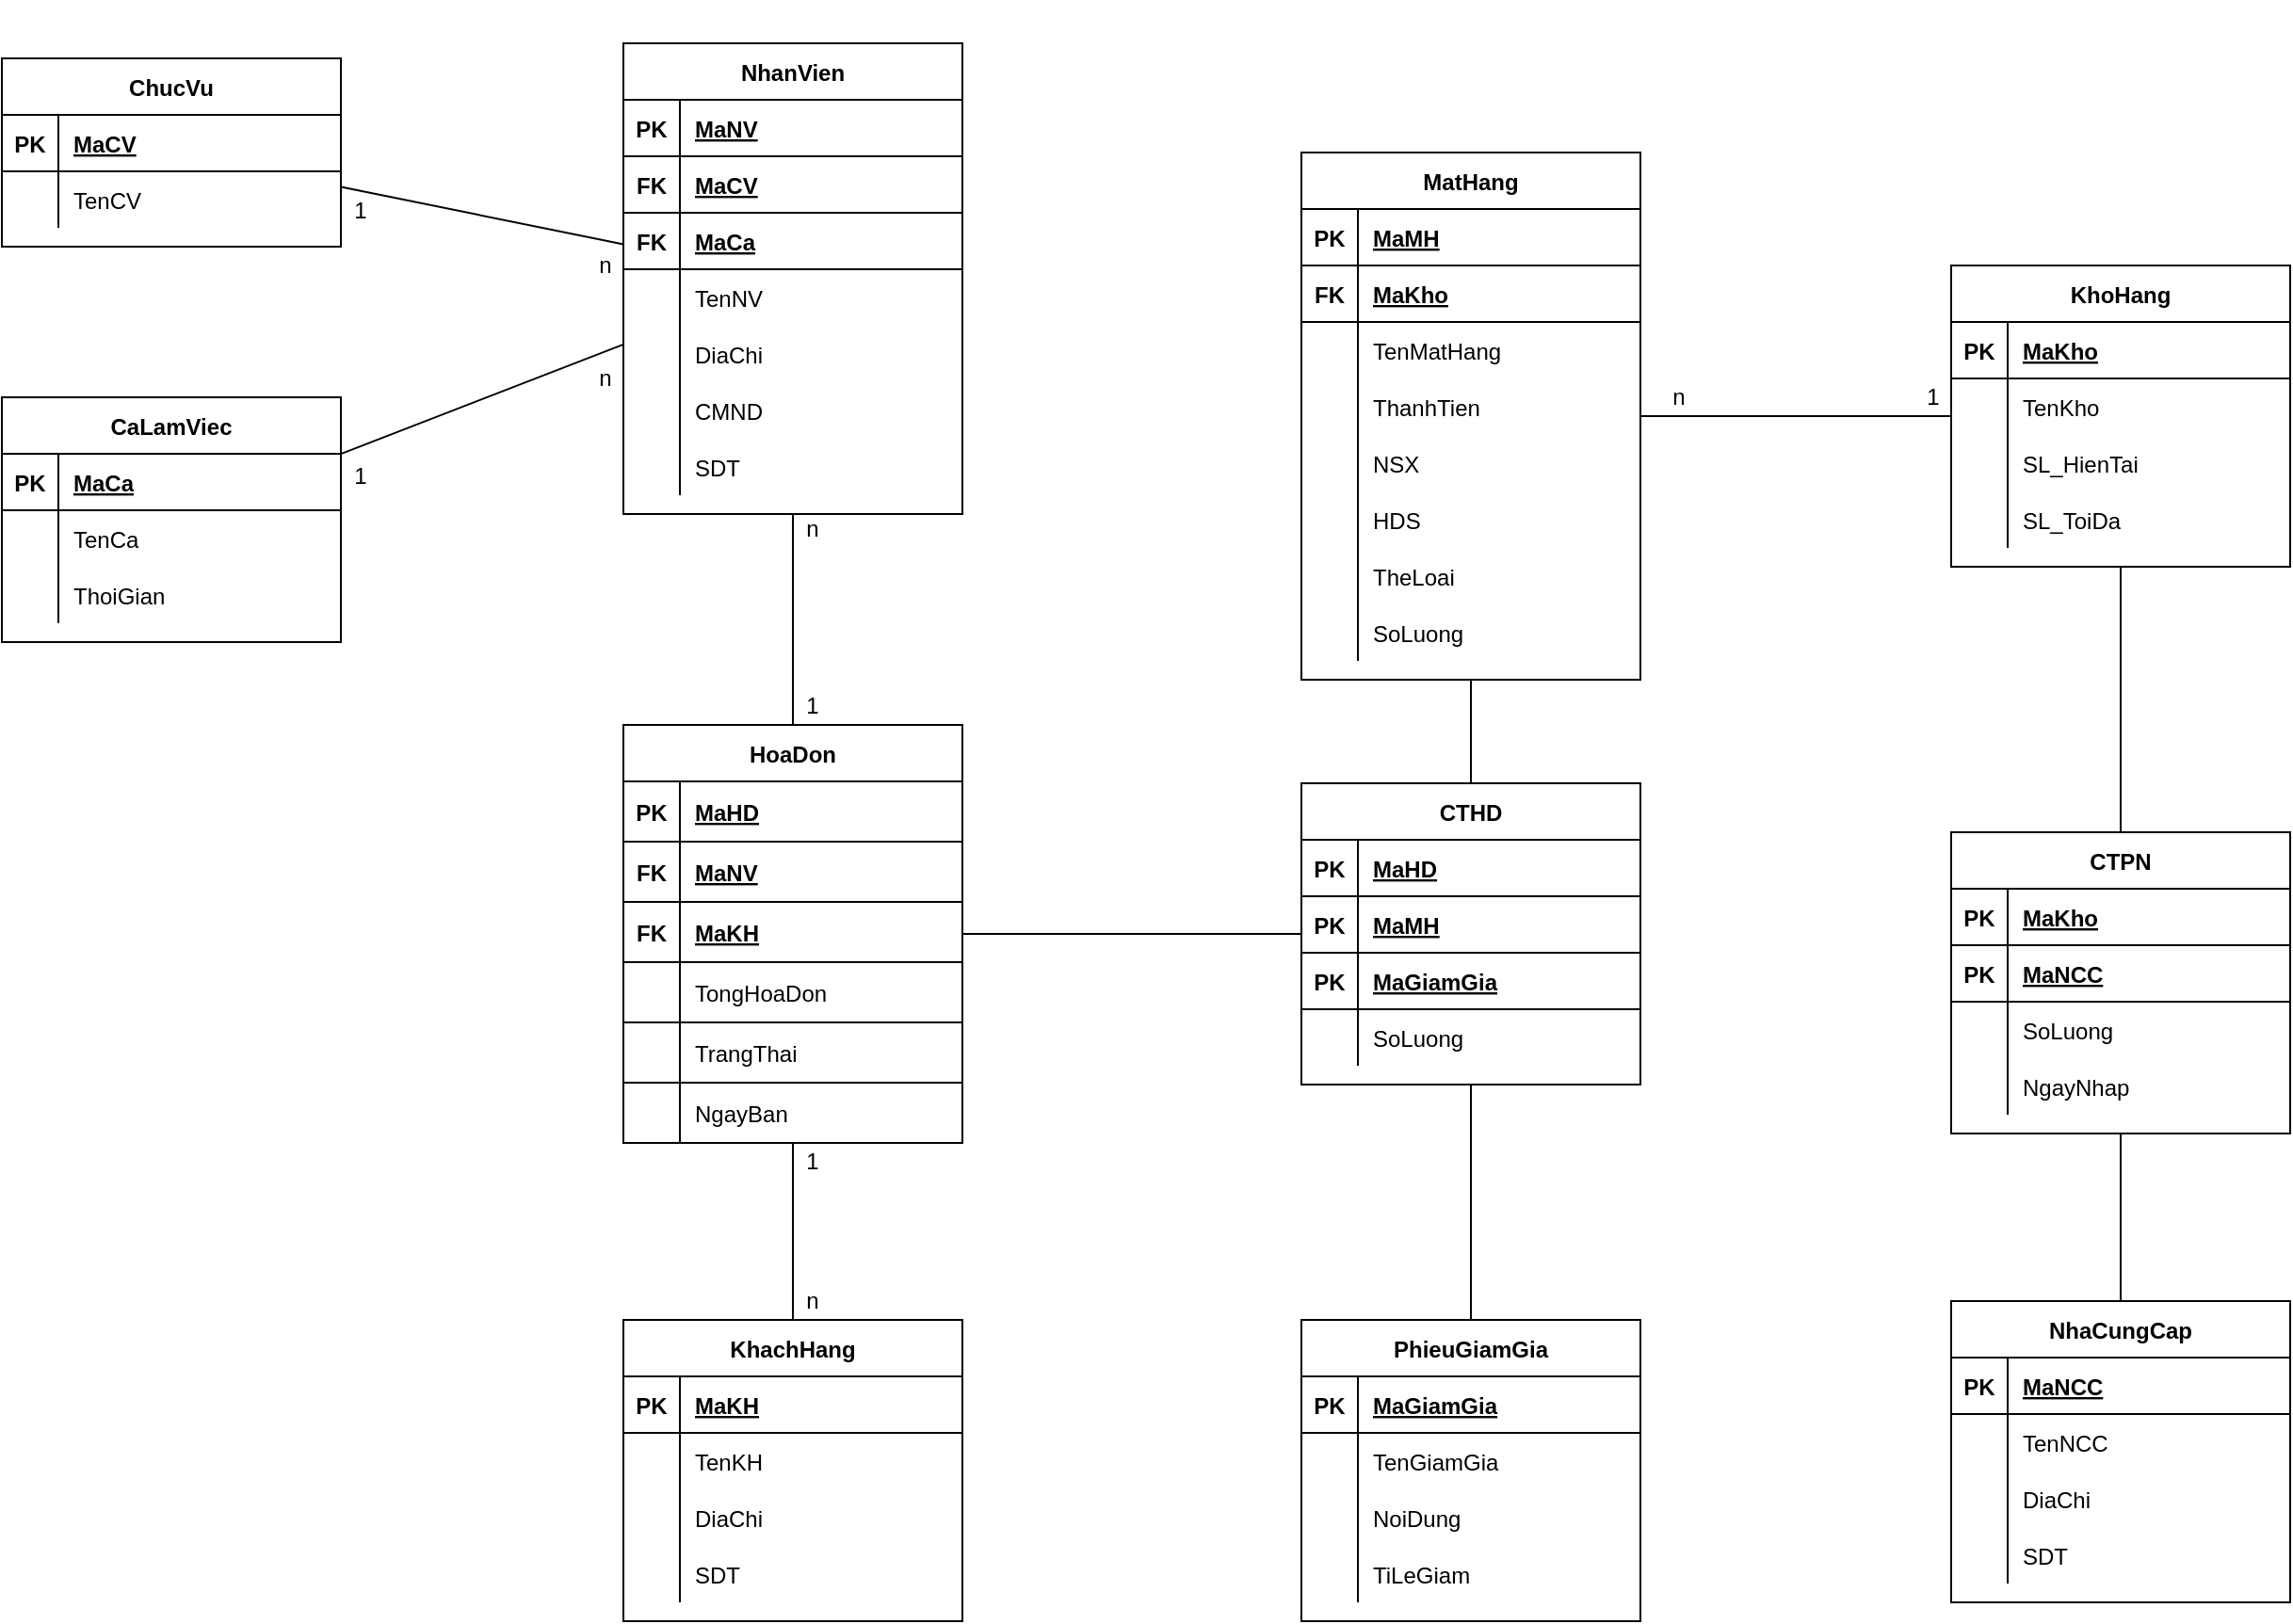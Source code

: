 <mxfile version="16.5.1" type="device"><diagram id="FFig9bmro0p9TQwwsZxG" name="Page-1"><mxGraphModel dx="2580" dy="2248" grid="1" gridSize="10" guides="1" tooltips="1" connect="1" arrows="1" fold="1" page="1" pageScale="1" pageWidth="850" pageHeight="1100" math="0" shadow="0"><root><mxCell id="0"/><mxCell id="1" parent="0"/><mxCell id="2gMV54Jhwt9Od7N17RHv-97" style="edgeStyle=none;rounded=0;orthogonalLoop=1;jettySize=auto;html=1;endArrow=none;endFill=0;" parent="1" source="Jwx48hCjrQHL-6ofKgnK-101" target="Jwx48hCjrQHL-6ofKgnK-130" edge="1"><mxGeometry relative="1" as="geometry"><mxPoint x="-180.567" y="-754" as="sourcePoint"/><mxPoint x="-227.531" y="-628" as="targetPoint"/></mxGeometry></mxCell><mxCell id="2gMV54Jhwt9Od7N17RHv-98" style="edgeStyle=none;rounded=0;orthogonalLoop=1;jettySize=auto;html=1;endArrow=none;endFill=0;" parent="1" source="Jwx48hCjrQHL-6ofKgnK-152" target="Jwx48hCjrQHL-6ofKgnK-130" edge="1"><mxGeometry relative="1" as="geometry"><mxPoint x="-325.83" y="-379" as="sourcePoint"/><mxPoint x="-320" y="-493" as="targetPoint"/></mxGeometry></mxCell><mxCell id="2gMV54Jhwt9Od7N17RHv-36" style="edgeStyle=none;rounded=0;orthogonalLoop=1;jettySize=auto;html=1;endArrow=none;endFill=0;" parent="1" source="Jwx48hCjrQHL-6ofKgnK-58" target="Jwx48hCjrQHL-6ofKgnK-101" edge="1"><mxGeometry relative="1" as="geometry"><mxPoint x="-610" y="-880.25" as="sourcePoint"/><mxPoint x="-470" y="-814" as="targetPoint"/></mxGeometry></mxCell><mxCell id="2gMV54Jhwt9Od7N17RHv-37" style="edgeStyle=none;rounded=0;orthogonalLoop=1;jettySize=auto;html=1;endArrow=none;endFill=0;" parent="1" source="Jwx48hCjrQHL-6ofKgnK-87" target="Jwx48hCjrQHL-6ofKgnK-101" edge="1"><mxGeometry relative="1" as="geometry"><mxPoint x="-610" y="-728" as="sourcePoint"/><mxPoint x="-470" y="-768.633" as="targetPoint"/></mxGeometry></mxCell><mxCell id="2gMV54Jhwt9Od7N17RHv-39" value="n" style="text;html=1;align=center;verticalAlign=middle;resizable=0;points=[];autosize=1;strokeColor=none;fillColor=none;" parent="1" vertex="1"><mxGeometry x="-480" y="-850" width="20" height="20" as="geometry"/></mxCell><mxCell id="2gMV54Jhwt9Od7N17RHv-40" value="1" style="text;html=1;align=center;verticalAlign=middle;resizable=0;points=[];autosize=1;strokeColor=none;fillColor=none;" parent="1" vertex="1"><mxGeometry x="-610" y="-738" width="20" height="20" as="geometry"/></mxCell><mxCell id="2gMV54Jhwt9Od7N17RHv-41" value="n" style="text;html=1;align=center;verticalAlign=middle;resizable=0;points=[];autosize=1;strokeColor=none;fillColor=none;" parent="1" vertex="1"><mxGeometry x="-480" y="-790" width="20" height="20" as="geometry"/></mxCell><mxCell id="2gMV54Jhwt9Od7N17RHv-45" value="1" style="text;html=1;align=center;verticalAlign=middle;resizable=0;points=[];autosize=1;strokeColor=none;fillColor=none;" parent="1" vertex="1"><mxGeometry x="-610" y="-879" width="20" height="20" as="geometry"/></mxCell><mxCell id="2gMV54Jhwt9Od7N17RHv-79" style="edgeStyle=none;rounded=0;orthogonalLoop=1;jettySize=auto;html=1;endArrow=none;endFill=0;" parent="1" source="Jwx48hCjrQHL-6ofKgnK-225" target="Jwx48hCjrQHL-6ofKgnK-251" edge="1"><mxGeometry relative="1" as="geometry"><mxPoint x="580" y="-850.037" as="sourcePoint"/><mxPoint x="716.77" y="-758.0" as="targetPoint"/></mxGeometry></mxCell><mxCell id="2gMV54Jhwt9Od7N17RHv-80" style="edgeStyle=none;rounded=0;orthogonalLoop=1;jettySize=auto;html=1;endArrow=none;endFill=0;" parent="1" source="Jwx48hCjrQHL-6ofKgnK-238" target="Jwx48hCjrQHL-6ofKgnK-251" edge="1"><mxGeometry relative="1" as="geometry"><mxPoint x="580" y="-546.333" as="sourcePoint"/><mxPoint x="710.453" y="-628.0" as="targetPoint"/></mxGeometry></mxCell><mxCell id="2gMV54Jhwt9Od7N17RHv-77" style="edgeStyle=none;rounded=0;orthogonalLoop=1;jettySize=auto;html=1;endArrow=none;endFill=0;" parent="1" source="Jwx48hCjrQHL-6ofKgnK-201" target="Jwx48hCjrQHL-6ofKgnK-225" edge="1"><mxGeometry relative="1" as="geometry"><mxPoint x="310" y="-750.185" as="sourcePoint"/><mxPoint x="440" y="-852.75" as="targetPoint"/></mxGeometry></mxCell><mxCell id="VatTat8X_S2B1xnhTQCp-2" style="edgeStyle=none;rounded=0;orthogonalLoop=1;jettySize=auto;html=1;endArrow=none;endFill=0;" parent="1" source="Jwx48hCjrQHL-6ofKgnK-201" target="Jwx48hCjrQHL-6ofKgnK-166" edge="1"><mxGeometry relative="1" as="geometry"><mxPoint x="170" y="-662.167" as="sourcePoint"/></mxGeometry></mxCell><mxCell id="2gMV54Jhwt9Od7N17RHv-88" style="edgeStyle=none;rounded=0;orthogonalLoop=1;jettySize=auto;html=1;exitX=0.75;exitY=0;exitDx=0;exitDy=0;endArrow=none;endFill=0;" parent="1" edge="1"><mxGeometry relative="1" as="geometry"><mxPoint x="350" y="-761" as="sourcePoint"/><mxPoint x="350" y="-761" as="targetPoint"/></mxGeometry></mxCell><mxCell id="2gMV54Jhwt9Od7N17RHv-92" style="edgeStyle=none;rounded=0;orthogonalLoop=1;jettySize=auto;html=1;exitX=0.75;exitY=0;exitDx=0;exitDy=0;endArrow=none;endFill=0;" parent="1" edge="1"><mxGeometry relative="1" as="geometry"><mxPoint x="340" y="-970" as="sourcePoint"/><mxPoint x="340" y="-970" as="targetPoint"/></mxGeometry></mxCell><mxCell id="VatTat8X_S2B1xnhTQCp-1" style="rounded=0;orthogonalLoop=1;jettySize=auto;html=1;endArrow=none;endFill=0;" parent="1" source="Jwx48hCjrQHL-6ofKgnK-130" target="Jwx48hCjrQHL-6ofKgnK-166" edge="1"><mxGeometry relative="1" as="geometry"><mxPoint x="-180" y="-583" as="sourcePoint"/></mxGeometry></mxCell><mxCell id="2gMV54Jhwt9Od7N17RHv-117" value="1" style="text;html=1;align=center;verticalAlign=middle;resizable=0;points=[];autosize=1;strokeColor=none;fillColor=none;" parent="1" vertex="1"><mxGeometry x="-330" y="-600" width="20" height="20" as="geometry"/></mxCell><mxCell id="2gMV54Jhwt9Od7N17RHv-119" value="n" style="text;html=1;align=center;verticalAlign=middle;resizable=0;points=[];autosize=1;strokeColor=none;fillColor=none;" parent="1" vertex="1"><mxGeometry x="-370" y="-710" width="20" height="20" as="geometry"/></mxCell><mxCell id="2gMV54Jhwt9Od7N17RHv-120" value="n" style="text;html=1;align=center;verticalAlign=middle;resizable=0;points=[];autosize=1;strokeColor=none;fillColor=none;" parent="1" vertex="1"><mxGeometry x="-370" y="-300" width="20" height="20" as="geometry"/></mxCell><mxCell id="2gMV54Jhwt9Od7N17RHv-121" value="1" style="text;html=1;align=center;verticalAlign=middle;resizable=0;points=[];autosize=1;strokeColor=none;fillColor=none;" parent="1" vertex="1"><mxGeometry x="-370" y="-374" width="20" height="20" as="geometry"/></mxCell><mxCell id="Jwx48hCjrQHL-6ofKgnK-41" value="" style="shape=tableRow;horizontal=0;startSize=0;swimlaneHead=0;swimlaneBody=0;fillColor=none;collapsible=0;dropTarget=0;points=[[0,0.5],[1,0.5]];portConstraint=eastwest;top=0;left=0;right=0;bottom=0;" parent="1" vertex="1"><mxGeometry x="-420" y="-980" width="180" height="30" as="geometry"/></mxCell><mxCell id="Jwx48hCjrQHL-6ofKgnK-42" value="" style="shape=partialRectangle;connectable=0;fillColor=none;top=0;left=0;bottom=0;right=0;editable=1;overflow=hidden;" parent="Jwx48hCjrQHL-6ofKgnK-41" vertex="1"><mxGeometry width="30" height="30" as="geometry"><mxRectangle width="30" height="30" as="alternateBounds"/></mxGeometry></mxCell><mxCell id="Jwx48hCjrQHL-6ofKgnK-58" value="ChucVu" style="shape=table;startSize=30;container=1;collapsible=1;childLayout=tableLayout;fixedRows=1;rowLines=0;fontStyle=1;align=center;resizeLast=1;" parent="1" vertex="1"><mxGeometry x="-790" y="-950" width="180" height="100" as="geometry"><mxRectangle x="220" y="-350" width="60" height="30" as="alternateBounds"/></mxGeometry></mxCell><mxCell id="Jwx48hCjrQHL-6ofKgnK-59" value="" style="shape=tableRow;horizontal=0;startSize=0;swimlaneHead=0;swimlaneBody=0;fillColor=none;collapsible=0;dropTarget=0;points=[[0,0.5],[1,0.5]];portConstraint=eastwest;top=0;left=0;right=0;bottom=1;" parent="Jwx48hCjrQHL-6ofKgnK-58" vertex="1"><mxGeometry y="30" width="180" height="30" as="geometry"/></mxCell><mxCell id="Jwx48hCjrQHL-6ofKgnK-60" value="PK" style="shape=partialRectangle;connectable=0;fillColor=none;top=0;left=0;bottom=0;right=0;fontStyle=1;overflow=hidden;" parent="Jwx48hCjrQHL-6ofKgnK-59" vertex="1"><mxGeometry width="30" height="30" as="geometry"><mxRectangle width="30" height="30" as="alternateBounds"/></mxGeometry></mxCell><mxCell id="Jwx48hCjrQHL-6ofKgnK-61" value="MaCV" style="shape=partialRectangle;connectable=0;fillColor=none;top=0;left=0;bottom=0;right=0;align=left;spacingLeft=6;fontStyle=5;overflow=hidden;" parent="Jwx48hCjrQHL-6ofKgnK-59" vertex="1"><mxGeometry x="30" width="150" height="30" as="geometry"><mxRectangle width="150" height="30" as="alternateBounds"/></mxGeometry></mxCell><mxCell id="Jwx48hCjrQHL-6ofKgnK-62" value="" style="shape=tableRow;horizontal=0;startSize=0;swimlaneHead=0;swimlaneBody=0;fillColor=none;collapsible=0;dropTarget=0;points=[[0,0.5],[1,0.5]];portConstraint=eastwest;top=0;left=0;right=0;bottom=0;" parent="Jwx48hCjrQHL-6ofKgnK-58" vertex="1"><mxGeometry y="60" width="180" height="30" as="geometry"/></mxCell><mxCell id="Jwx48hCjrQHL-6ofKgnK-63" value="" style="shape=partialRectangle;connectable=0;fillColor=none;top=0;left=0;bottom=0;right=0;editable=1;overflow=hidden;" parent="Jwx48hCjrQHL-6ofKgnK-62" vertex="1"><mxGeometry width="30" height="30" as="geometry"><mxRectangle width="30" height="30" as="alternateBounds"/></mxGeometry></mxCell><mxCell id="Jwx48hCjrQHL-6ofKgnK-64" value="TenCV" style="shape=partialRectangle;connectable=0;fillColor=none;top=0;left=0;bottom=0;right=0;align=left;spacingLeft=6;overflow=hidden;strokeColor=default;" parent="Jwx48hCjrQHL-6ofKgnK-62" vertex="1"><mxGeometry x="30" width="150" height="30" as="geometry"><mxRectangle width="150" height="30" as="alternateBounds"/></mxGeometry></mxCell><mxCell id="Jwx48hCjrQHL-6ofKgnK-87" value="CaLamViec" style="shape=table;startSize=30;container=1;collapsible=1;childLayout=tableLayout;fixedRows=1;rowLines=0;fontStyle=1;align=center;resizeLast=1;strokeColor=default;" parent="1" vertex="1"><mxGeometry x="-790" y="-770" width="180" height="130" as="geometry"/></mxCell><mxCell id="Jwx48hCjrQHL-6ofKgnK-88" value="" style="shape=tableRow;horizontal=0;startSize=0;swimlaneHead=0;swimlaneBody=0;fillColor=none;collapsible=0;dropTarget=0;points=[[0,0.5],[1,0.5]];portConstraint=eastwest;top=0;left=0;right=0;bottom=1;strokeColor=default;" parent="Jwx48hCjrQHL-6ofKgnK-87" vertex="1"><mxGeometry y="30" width="180" height="30" as="geometry"/></mxCell><mxCell id="Jwx48hCjrQHL-6ofKgnK-89" value="PK" style="shape=partialRectangle;connectable=0;fillColor=none;top=0;left=0;bottom=0;right=0;fontStyle=1;overflow=hidden;strokeColor=default;" parent="Jwx48hCjrQHL-6ofKgnK-88" vertex="1"><mxGeometry width="30" height="30" as="geometry"><mxRectangle width="30" height="30" as="alternateBounds"/></mxGeometry></mxCell><mxCell id="Jwx48hCjrQHL-6ofKgnK-90" value="MaCa" style="shape=partialRectangle;connectable=0;fillColor=none;top=0;left=0;bottom=0;right=0;align=left;spacingLeft=6;fontStyle=5;overflow=hidden;strokeColor=default;" parent="Jwx48hCjrQHL-6ofKgnK-88" vertex="1"><mxGeometry x="30" width="150" height="30" as="geometry"><mxRectangle width="150" height="30" as="alternateBounds"/></mxGeometry></mxCell><mxCell id="Jwx48hCjrQHL-6ofKgnK-91" value="" style="shape=tableRow;horizontal=0;startSize=0;swimlaneHead=0;swimlaneBody=0;fillColor=none;collapsible=0;dropTarget=0;points=[[0,0.5],[1,0.5]];portConstraint=eastwest;top=0;left=0;right=0;bottom=0;strokeColor=default;" parent="Jwx48hCjrQHL-6ofKgnK-87" vertex="1"><mxGeometry y="60" width="180" height="30" as="geometry"/></mxCell><mxCell id="Jwx48hCjrQHL-6ofKgnK-92" value="" style="shape=partialRectangle;connectable=0;fillColor=none;top=0;left=0;bottom=0;right=0;editable=1;overflow=hidden;strokeColor=default;" parent="Jwx48hCjrQHL-6ofKgnK-91" vertex="1"><mxGeometry width="30" height="30" as="geometry"><mxRectangle width="30" height="30" as="alternateBounds"/></mxGeometry></mxCell><mxCell id="Jwx48hCjrQHL-6ofKgnK-93" value="TenCa" style="shape=partialRectangle;connectable=0;fillColor=none;top=0;left=0;bottom=0;right=0;align=left;spacingLeft=6;overflow=hidden;strokeColor=default;" parent="Jwx48hCjrQHL-6ofKgnK-91" vertex="1"><mxGeometry x="30" width="150" height="30" as="geometry"><mxRectangle width="150" height="30" as="alternateBounds"/></mxGeometry></mxCell><mxCell id="Jwx48hCjrQHL-6ofKgnK-94" value="" style="shape=tableRow;horizontal=0;startSize=0;swimlaneHead=0;swimlaneBody=0;fillColor=none;collapsible=0;dropTarget=0;points=[[0,0.5],[1,0.5]];portConstraint=eastwest;top=0;left=0;right=0;bottom=0;strokeColor=default;" parent="Jwx48hCjrQHL-6ofKgnK-87" vertex="1"><mxGeometry y="90" width="180" height="30" as="geometry"/></mxCell><mxCell id="Jwx48hCjrQHL-6ofKgnK-95" value="" style="shape=partialRectangle;connectable=0;fillColor=none;top=0;left=0;bottom=0;right=0;editable=1;overflow=hidden;strokeColor=default;" parent="Jwx48hCjrQHL-6ofKgnK-94" vertex="1"><mxGeometry width="30" height="30" as="geometry"><mxRectangle width="30" height="30" as="alternateBounds"/></mxGeometry></mxCell><mxCell id="Jwx48hCjrQHL-6ofKgnK-96" value="ThoiGian" style="shape=partialRectangle;connectable=0;fillColor=none;top=0;left=0;bottom=0;right=0;align=left;spacingLeft=6;overflow=hidden;strokeColor=default;" parent="Jwx48hCjrQHL-6ofKgnK-94" vertex="1"><mxGeometry x="30" width="150" height="30" as="geometry"><mxRectangle width="150" height="30" as="alternateBounds"/></mxGeometry></mxCell><mxCell id="Jwx48hCjrQHL-6ofKgnK-101" value="NhanVien" style="shape=table;startSize=30;container=1;collapsible=1;childLayout=tableLayout;fixedRows=1;rowLines=0;fontStyle=1;align=center;resizeLast=1;strokeColor=default;" parent="1" vertex="1"><mxGeometry x="-460" y="-958" width="180" height="250" as="geometry"/></mxCell><mxCell id="Jwx48hCjrQHL-6ofKgnK-102" value="" style="shape=tableRow;horizontal=0;startSize=0;swimlaneHead=0;swimlaneBody=0;fillColor=none;collapsible=0;dropTarget=0;points=[[0,0.5],[1,0.5]];portConstraint=eastwest;top=0;left=0;right=0;bottom=1;strokeColor=default;" parent="Jwx48hCjrQHL-6ofKgnK-101" vertex="1"><mxGeometry y="30" width="180" height="30" as="geometry"/></mxCell><mxCell id="Jwx48hCjrQHL-6ofKgnK-103" value="PK" style="shape=partialRectangle;connectable=0;fillColor=none;top=0;left=0;bottom=0;right=0;fontStyle=1;overflow=hidden;strokeColor=default;" parent="Jwx48hCjrQHL-6ofKgnK-102" vertex="1"><mxGeometry width="30" height="30" as="geometry"><mxRectangle width="30" height="30" as="alternateBounds"/></mxGeometry></mxCell><mxCell id="Jwx48hCjrQHL-6ofKgnK-104" value="MaNV" style="shape=partialRectangle;connectable=0;fillColor=none;top=0;left=0;bottom=0;right=0;align=left;spacingLeft=6;fontStyle=5;overflow=hidden;strokeColor=default;" parent="Jwx48hCjrQHL-6ofKgnK-102" vertex="1"><mxGeometry x="30" width="150" height="30" as="geometry"><mxRectangle width="150" height="30" as="alternateBounds"/></mxGeometry></mxCell><mxCell id="Jwx48hCjrQHL-6ofKgnK-117" style="shape=tableRow;horizontal=0;startSize=0;swimlaneHead=0;swimlaneBody=0;fillColor=none;collapsible=0;dropTarget=0;points=[[0,0.5],[1,0.5]];portConstraint=eastwest;top=0;left=0;right=0;bottom=1;strokeColor=default;" parent="Jwx48hCjrQHL-6ofKgnK-101" vertex="1"><mxGeometry y="60" width="180" height="30" as="geometry"/></mxCell><mxCell id="Jwx48hCjrQHL-6ofKgnK-118" value="FK" style="shape=partialRectangle;connectable=0;fillColor=none;top=0;left=0;bottom=0;right=0;fontStyle=1;overflow=hidden;strokeColor=default;" parent="Jwx48hCjrQHL-6ofKgnK-117" vertex="1"><mxGeometry width="30" height="30" as="geometry"><mxRectangle width="30" height="30" as="alternateBounds"/></mxGeometry></mxCell><mxCell id="Jwx48hCjrQHL-6ofKgnK-119" value="MaCV" style="shape=partialRectangle;connectable=0;fillColor=none;top=0;left=0;bottom=0;right=0;align=left;spacingLeft=6;fontStyle=5;overflow=hidden;strokeColor=default;" parent="Jwx48hCjrQHL-6ofKgnK-117" vertex="1"><mxGeometry x="30" width="150" height="30" as="geometry"><mxRectangle width="150" height="30" as="alternateBounds"/></mxGeometry></mxCell><mxCell id="Jwx48hCjrQHL-6ofKgnK-114" style="shape=tableRow;horizontal=0;startSize=0;swimlaneHead=0;swimlaneBody=0;fillColor=none;collapsible=0;dropTarget=0;points=[[0,0.5],[1,0.5]];portConstraint=eastwest;top=0;left=0;right=0;bottom=1;strokeColor=default;" parent="Jwx48hCjrQHL-6ofKgnK-101" vertex="1"><mxGeometry y="90" width="180" height="30" as="geometry"/></mxCell><mxCell id="Jwx48hCjrQHL-6ofKgnK-115" value="FK" style="shape=partialRectangle;connectable=0;fillColor=none;top=0;left=0;bottom=0;right=0;fontStyle=1;overflow=hidden;strokeColor=default;" parent="Jwx48hCjrQHL-6ofKgnK-114" vertex="1"><mxGeometry width="30" height="30" as="geometry"><mxRectangle width="30" height="30" as="alternateBounds"/></mxGeometry></mxCell><mxCell id="Jwx48hCjrQHL-6ofKgnK-116" value="MaCa" style="shape=partialRectangle;connectable=0;fillColor=none;top=0;left=0;bottom=0;right=0;align=left;spacingLeft=6;fontStyle=5;overflow=hidden;strokeColor=default;" parent="Jwx48hCjrQHL-6ofKgnK-114" vertex="1"><mxGeometry x="30" width="150" height="30" as="geometry"><mxRectangle width="150" height="30" as="alternateBounds"/></mxGeometry></mxCell><mxCell id="Jwx48hCjrQHL-6ofKgnK-105" value="" style="shape=tableRow;horizontal=0;startSize=0;swimlaneHead=0;swimlaneBody=0;fillColor=none;collapsible=0;dropTarget=0;points=[[0,0.5],[1,0.5]];portConstraint=eastwest;top=0;left=0;right=0;bottom=0;strokeColor=default;" parent="Jwx48hCjrQHL-6ofKgnK-101" vertex="1"><mxGeometry y="120" width="180" height="30" as="geometry"/></mxCell><mxCell id="Jwx48hCjrQHL-6ofKgnK-106" value="" style="shape=partialRectangle;connectable=0;fillColor=none;top=0;left=0;bottom=0;right=0;editable=1;overflow=hidden;strokeColor=default;" parent="Jwx48hCjrQHL-6ofKgnK-105" vertex="1"><mxGeometry width="30" height="30" as="geometry"><mxRectangle width="30" height="30" as="alternateBounds"/></mxGeometry></mxCell><mxCell id="Jwx48hCjrQHL-6ofKgnK-107" value="TenNV" style="shape=partialRectangle;connectable=0;fillColor=none;top=0;left=0;bottom=0;right=0;align=left;spacingLeft=6;overflow=hidden;strokeColor=default;" parent="Jwx48hCjrQHL-6ofKgnK-105" vertex="1"><mxGeometry x="30" width="150" height="30" as="geometry"><mxRectangle width="150" height="30" as="alternateBounds"/></mxGeometry></mxCell><mxCell id="Jwx48hCjrQHL-6ofKgnK-108" value="" style="shape=tableRow;horizontal=0;startSize=0;swimlaneHead=0;swimlaneBody=0;fillColor=none;collapsible=0;dropTarget=0;points=[[0,0.5],[1,0.5]];portConstraint=eastwest;top=0;left=0;right=0;bottom=0;strokeColor=default;" parent="Jwx48hCjrQHL-6ofKgnK-101" vertex="1"><mxGeometry y="150" width="180" height="30" as="geometry"/></mxCell><mxCell id="Jwx48hCjrQHL-6ofKgnK-109" value="" style="shape=partialRectangle;connectable=0;fillColor=none;top=0;left=0;bottom=0;right=0;editable=1;overflow=hidden;strokeColor=default;" parent="Jwx48hCjrQHL-6ofKgnK-108" vertex="1"><mxGeometry width="30" height="30" as="geometry"><mxRectangle width="30" height="30" as="alternateBounds"/></mxGeometry></mxCell><mxCell id="Jwx48hCjrQHL-6ofKgnK-110" value="DiaChi" style="shape=partialRectangle;connectable=0;fillColor=none;top=0;left=0;bottom=0;right=0;align=left;spacingLeft=6;overflow=hidden;strokeColor=default;" parent="Jwx48hCjrQHL-6ofKgnK-108" vertex="1"><mxGeometry x="30" width="150" height="30" as="geometry"><mxRectangle width="150" height="30" as="alternateBounds"/></mxGeometry></mxCell><mxCell id="Jwx48hCjrQHL-6ofKgnK-111" value="" style="shape=tableRow;horizontal=0;startSize=0;swimlaneHead=0;swimlaneBody=0;fillColor=none;collapsible=0;dropTarget=0;points=[[0,0.5],[1,0.5]];portConstraint=eastwest;top=0;left=0;right=0;bottom=0;strokeColor=default;" parent="Jwx48hCjrQHL-6ofKgnK-101" vertex="1"><mxGeometry y="180" width="180" height="30" as="geometry"/></mxCell><mxCell id="Jwx48hCjrQHL-6ofKgnK-112" value="" style="shape=partialRectangle;connectable=0;fillColor=none;top=0;left=0;bottom=0;right=0;editable=1;overflow=hidden;strokeColor=default;" parent="Jwx48hCjrQHL-6ofKgnK-111" vertex="1"><mxGeometry width="30" height="30" as="geometry"><mxRectangle width="30" height="30" as="alternateBounds"/></mxGeometry></mxCell><mxCell id="Jwx48hCjrQHL-6ofKgnK-113" value="CMND" style="shape=partialRectangle;connectable=0;fillColor=none;top=0;left=0;bottom=0;right=0;align=left;spacingLeft=6;overflow=hidden;strokeColor=default;" parent="Jwx48hCjrQHL-6ofKgnK-111" vertex="1"><mxGeometry x="30" width="150" height="30" as="geometry"><mxRectangle width="150" height="30" as="alternateBounds"/></mxGeometry></mxCell><mxCell id="Jwx48hCjrQHL-6ofKgnK-120" style="shape=tableRow;horizontal=0;startSize=0;swimlaneHead=0;swimlaneBody=0;fillColor=none;collapsible=0;dropTarget=0;points=[[0,0.5],[1,0.5]];portConstraint=eastwest;top=0;left=0;right=0;bottom=0;strokeColor=default;" parent="Jwx48hCjrQHL-6ofKgnK-101" vertex="1"><mxGeometry y="210" width="180" height="30" as="geometry"/></mxCell><mxCell id="Jwx48hCjrQHL-6ofKgnK-121" style="shape=partialRectangle;connectable=0;fillColor=none;top=0;left=0;bottom=0;right=0;editable=1;overflow=hidden;strokeColor=default;" parent="Jwx48hCjrQHL-6ofKgnK-120" vertex="1"><mxGeometry width="30" height="30" as="geometry"><mxRectangle width="30" height="30" as="alternateBounds"/></mxGeometry></mxCell><mxCell id="Jwx48hCjrQHL-6ofKgnK-122" value="SDT" style="shape=partialRectangle;connectable=0;fillColor=none;top=0;left=0;bottom=0;right=0;align=left;spacingLeft=6;overflow=hidden;strokeColor=default;" parent="Jwx48hCjrQHL-6ofKgnK-120" vertex="1"><mxGeometry x="30" width="150" height="30" as="geometry"><mxRectangle width="150" height="30" as="alternateBounds"/></mxGeometry></mxCell><mxCell id="Jwx48hCjrQHL-6ofKgnK-130" value="HoaDon" style="shape=table;startSize=30;container=1;collapsible=1;childLayout=tableLayout;fixedRows=1;rowLines=0;fontStyle=1;align=center;resizeLast=1;strokeColor=default;" parent="1" vertex="1"><mxGeometry x="-460" y="-596" width="180" height="222" as="geometry"/></mxCell><mxCell id="Jwx48hCjrQHL-6ofKgnK-131" value="" style="shape=tableRow;horizontal=0;startSize=0;swimlaneHead=0;swimlaneBody=0;fillColor=none;collapsible=0;dropTarget=0;points=[[0,0.5],[1,0.5]];portConstraint=eastwest;top=0;left=0;right=0;bottom=1;strokeColor=default;" parent="Jwx48hCjrQHL-6ofKgnK-130" vertex="1"><mxGeometry y="30" width="180" height="32" as="geometry"/></mxCell><mxCell id="Jwx48hCjrQHL-6ofKgnK-132" value="PK" style="shape=partialRectangle;connectable=0;fillColor=none;top=0;left=0;bottom=0;right=0;fontStyle=1;overflow=hidden;strokeColor=default;" parent="Jwx48hCjrQHL-6ofKgnK-131" vertex="1"><mxGeometry width="30" height="32" as="geometry"><mxRectangle width="30" height="32" as="alternateBounds"/></mxGeometry></mxCell><mxCell id="Jwx48hCjrQHL-6ofKgnK-133" value="MaHD" style="shape=partialRectangle;connectable=0;fillColor=none;top=0;left=0;bottom=0;right=0;align=left;spacingLeft=6;fontStyle=5;overflow=hidden;strokeColor=default;" parent="Jwx48hCjrQHL-6ofKgnK-131" vertex="1"><mxGeometry x="30" width="150" height="32" as="geometry"><mxRectangle width="150" height="32" as="alternateBounds"/></mxGeometry></mxCell><mxCell id="Jwx48hCjrQHL-6ofKgnK-146" style="shape=tableRow;horizontal=0;startSize=0;swimlaneHead=0;swimlaneBody=0;fillColor=none;collapsible=0;dropTarget=0;points=[[0,0.5],[1,0.5]];portConstraint=eastwest;top=0;left=0;right=0;bottom=1;strokeColor=default;" parent="Jwx48hCjrQHL-6ofKgnK-130" vertex="1"><mxGeometry y="62" width="180" height="32" as="geometry"/></mxCell><mxCell id="Jwx48hCjrQHL-6ofKgnK-147" value="FK" style="shape=partialRectangle;connectable=0;fillColor=none;top=0;left=0;bottom=0;right=0;fontStyle=1;overflow=hidden;strokeColor=default;" parent="Jwx48hCjrQHL-6ofKgnK-146" vertex="1"><mxGeometry width="30" height="32" as="geometry"><mxRectangle width="30" height="32" as="alternateBounds"/></mxGeometry></mxCell><mxCell id="Jwx48hCjrQHL-6ofKgnK-148" value="MaNV" style="shape=partialRectangle;connectable=0;fillColor=none;top=0;left=0;bottom=0;right=0;align=left;spacingLeft=6;fontStyle=5;overflow=hidden;strokeColor=default;" parent="Jwx48hCjrQHL-6ofKgnK-146" vertex="1"><mxGeometry x="30" width="150" height="32" as="geometry"><mxRectangle width="150" height="32" as="alternateBounds"/></mxGeometry></mxCell><mxCell id="Jwx48hCjrQHL-6ofKgnK-143" style="shape=tableRow;horizontal=0;startSize=0;swimlaneHead=0;swimlaneBody=0;fillColor=none;collapsible=0;dropTarget=0;points=[[0,0.5],[1,0.5]];portConstraint=eastwest;top=0;left=0;right=0;bottom=1;strokeColor=default;" parent="Jwx48hCjrQHL-6ofKgnK-130" vertex="1"><mxGeometry y="94" width="180" height="32" as="geometry"/></mxCell><mxCell id="Jwx48hCjrQHL-6ofKgnK-144" value="FK" style="shape=partialRectangle;connectable=0;fillColor=none;top=0;left=0;bottom=0;right=0;fontStyle=1;overflow=hidden;strokeColor=default;" parent="Jwx48hCjrQHL-6ofKgnK-143" vertex="1"><mxGeometry width="30" height="32" as="geometry"><mxRectangle width="30" height="32" as="alternateBounds"/></mxGeometry></mxCell><mxCell id="Jwx48hCjrQHL-6ofKgnK-145" value="MaKH" style="shape=partialRectangle;connectable=0;fillColor=none;top=0;left=0;bottom=0;right=0;align=left;spacingLeft=6;fontStyle=5;overflow=hidden;strokeColor=default;" parent="Jwx48hCjrQHL-6ofKgnK-143" vertex="1"><mxGeometry x="30" width="150" height="32" as="geometry"><mxRectangle width="150" height="32" as="alternateBounds"/></mxGeometry></mxCell><mxCell id="aRcoP0Iu7y4WvRijU-5F-15" style="shape=tableRow;horizontal=0;startSize=0;swimlaneHead=0;swimlaneBody=0;fillColor=none;collapsible=0;dropTarget=0;points=[[0,0.5],[1,0.5]];portConstraint=eastwest;top=0;left=0;right=0;bottom=1;strokeColor=default;" parent="Jwx48hCjrQHL-6ofKgnK-130" vertex="1"><mxGeometry y="126" width="180" height="32" as="geometry"/></mxCell><mxCell id="aRcoP0Iu7y4WvRijU-5F-16" style="shape=partialRectangle;connectable=0;fillColor=none;top=0;left=0;bottom=0;right=0;fontStyle=1;overflow=hidden;strokeColor=default;" parent="aRcoP0Iu7y4WvRijU-5F-15" vertex="1"><mxGeometry width="30" height="32" as="geometry"><mxRectangle width="30" height="32" as="alternateBounds"/></mxGeometry></mxCell><mxCell id="aRcoP0Iu7y4WvRijU-5F-17" value="TongHoaDon" style="shape=partialRectangle;connectable=0;fillColor=none;top=0;left=0;bottom=0;right=0;align=left;spacingLeft=6;fontStyle=0;overflow=hidden;strokeColor=default;" parent="aRcoP0Iu7y4WvRijU-5F-15" vertex="1"><mxGeometry x="30" width="150" height="32" as="geometry"><mxRectangle width="150" height="32" as="alternateBounds"/></mxGeometry></mxCell><mxCell id="aRcoP0Iu7y4WvRijU-5F-18" style="shape=tableRow;horizontal=0;startSize=0;swimlaneHead=0;swimlaneBody=0;fillColor=none;collapsible=0;dropTarget=0;points=[[0,0.5],[1,0.5]];portConstraint=eastwest;top=0;left=0;right=0;bottom=1;strokeColor=default;" parent="Jwx48hCjrQHL-6ofKgnK-130" vertex="1"><mxGeometry y="158" width="180" height="32" as="geometry"/></mxCell><mxCell id="aRcoP0Iu7y4WvRijU-5F-19" style="shape=partialRectangle;connectable=0;fillColor=none;top=0;left=0;bottom=0;right=0;fontStyle=1;overflow=hidden;strokeColor=default;" parent="aRcoP0Iu7y4WvRijU-5F-18" vertex="1"><mxGeometry width="30" height="32" as="geometry"><mxRectangle width="30" height="32" as="alternateBounds"/></mxGeometry></mxCell><mxCell id="aRcoP0Iu7y4WvRijU-5F-20" value="TrangThai" style="shape=partialRectangle;connectable=0;fillColor=none;top=0;left=0;bottom=0;right=0;align=left;spacingLeft=6;fontStyle=0;overflow=hidden;strokeColor=default;" parent="aRcoP0Iu7y4WvRijU-5F-18" vertex="1"><mxGeometry x="30" width="150" height="32" as="geometry"><mxRectangle width="150" height="32" as="alternateBounds"/></mxGeometry></mxCell><mxCell id="K1Df4a5ZSL7WWiGaKM2t-1" style="shape=tableRow;horizontal=0;startSize=0;swimlaneHead=0;swimlaneBody=0;fillColor=none;collapsible=0;dropTarget=0;points=[[0,0.5],[1,0.5]];portConstraint=eastwest;top=0;left=0;right=0;bottom=1;strokeColor=default;" vertex="1" parent="Jwx48hCjrQHL-6ofKgnK-130"><mxGeometry y="190" width="180" height="32" as="geometry"/></mxCell><mxCell id="K1Df4a5ZSL7WWiGaKM2t-2" style="shape=partialRectangle;connectable=0;fillColor=none;top=0;left=0;bottom=0;right=0;fontStyle=1;overflow=hidden;strokeColor=default;" vertex="1" parent="K1Df4a5ZSL7WWiGaKM2t-1"><mxGeometry width="30" height="32" as="geometry"><mxRectangle width="30" height="32" as="alternateBounds"/></mxGeometry></mxCell><mxCell id="K1Df4a5ZSL7WWiGaKM2t-3" value="NgayBan" style="shape=partialRectangle;connectable=0;fillColor=none;top=0;left=0;bottom=0;right=0;align=left;spacingLeft=6;fontStyle=0;overflow=hidden;strokeColor=default;" vertex="1" parent="K1Df4a5ZSL7WWiGaKM2t-1"><mxGeometry x="30" width="150" height="32" as="geometry"><mxRectangle width="150" height="32" as="alternateBounds"/></mxGeometry></mxCell><mxCell id="Jwx48hCjrQHL-6ofKgnK-152" value="KhachHang" style="shape=table;startSize=30;container=1;collapsible=1;childLayout=tableLayout;fixedRows=1;rowLines=0;fontStyle=1;align=center;resizeLast=1;strokeColor=default;" parent="1" vertex="1"><mxGeometry x="-460" y="-280" width="180" height="160" as="geometry"/></mxCell><mxCell id="Jwx48hCjrQHL-6ofKgnK-153" value="" style="shape=tableRow;horizontal=0;startSize=0;swimlaneHead=0;swimlaneBody=0;fillColor=none;collapsible=0;dropTarget=0;points=[[0,0.5],[1,0.5]];portConstraint=eastwest;top=0;left=0;right=0;bottom=1;strokeColor=default;" parent="Jwx48hCjrQHL-6ofKgnK-152" vertex="1"><mxGeometry y="30" width="180" height="30" as="geometry"/></mxCell><mxCell id="Jwx48hCjrQHL-6ofKgnK-154" value="PK" style="shape=partialRectangle;connectable=0;fillColor=none;top=0;left=0;bottom=0;right=0;fontStyle=1;overflow=hidden;strokeColor=default;" parent="Jwx48hCjrQHL-6ofKgnK-153" vertex="1"><mxGeometry width="30" height="30" as="geometry"><mxRectangle width="30" height="30" as="alternateBounds"/></mxGeometry></mxCell><mxCell id="Jwx48hCjrQHL-6ofKgnK-155" value="MaKH" style="shape=partialRectangle;connectable=0;fillColor=none;top=0;left=0;bottom=0;right=0;align=left;spacingLeft=6;fontStyle=5;overflow=hidden;strokeColor=default;" parent="Jwx48hCjrQHL-6ofKgnK-153" vertex="1"><mxGeometry x="30" width="150" height="30" as="geometry"><mxRectangle width="150" height="30" as="alternateBounds"/></mxGeometry></mxCell><mxCell id="Jwx48hCjrQHL-6ofKgnK-156" value="" style="shape=tableRow;horizontal=0;startSize=0;swimlaneHead=0;swimlaneBody=0;fillColor=none;collapsible=0;dropTarget=0;points=[[0,0.5],[1,0.5]];portConstraint=eastwest;top=0;left=0;right=0;bottom=0;strokeColor=default;" parent="Jwx48hCjrQHL-6ofKgnK-152" vertex="1"><mxGeometry y="60" width="180" height="30" as="geometry"/></mxCell><mxCell id="Jwx48hCjrQHL-6ofKgnK-157" value="" style="shape=partialRectangle;connectable=0;fillColor=none;top=0;left=0;bottom=0;right=0;editable=1;overflow=hidden;strokeColor=default;" parent="Jwx48hCjrQHL-6ofKgnK-156" vertex="1"><mxGeometry width="30" height="30" as="geometry"><mxRectangle width="30" height="30" as="alternateBounds"/></mxGeometry></mxCell><mxCell id="Jwx48hCjrQHL-6ofKgnK-158" value="TenKH" style="shape=partialRectangle;connectable=0;fillColor=none;top=0;left=0;bottom=0;right=0;align=left;spacingLeft=6;overflow=hidden;strokeColor=default;" parent="Jwx48hCjrQHL-6ofKgnK-156" vertex="1"><mxGeometry x="30" width="150" height="30" as="geometry"><mxRectangle width="150" height="30" as="alternateBounds"/></mxGeometry></mxCell><mxCell id="Jwx48hCjrQHL-6ofKgnK-159" value="" style="shape=tableRow;horizontal=0;startSize=0;swimlaneHead=0;swimlaneBody=0;fillColor=none;collapsible=0;dropTarget=0;points=[[0,0.5],[1,0.5]];portConstraint=eastwest;top=0;left=0;right=0;bottom=0;strokeColor=default;" parent="Jwx48hCjrQHL-6ofKgnK-152" vertex="1"><mxGeometry y="90" width="180" height="30" as="geometry"/></mxCell><mxCell id="Jwx48hCjrQHL-6ofKgnK-160" value="" style="shape=partialRectangle;connectable=0;fillColor=none;top=0;left=0;bottom=0;right=0;editable=1;overflow=hidden;strokeColor=default;" parent="Jwx48hCjrQHL-6ofKgnK-159" vertex="1"><mxGeometry width="30" height="30" as="geometry"><mxRectangle width="30" height="30" as="alternateBounds"/></mxGeometry></mxCell><mxCell id="Jwx48hCjrQHL-6ofKgnK-161" value="DiaChi" style="shape=partialRectangle;connectable=0;fillColor=none;top=0;left=0;bottom=0;right=0;align=left;spacingLeft=6;overflow=hidden;strokeColor=default;" parent="Jwx48hCjrQHL-6ofKgnK-159" vertex="1"><mxGeometry x="30" width="150" height="30" as="geometry"><mxRectangle width="150" height="30" as="alternateBounds"/></mxGeometry></mxCell><mxCell id="Jwx48hCjrQHL-6ofKgnK-162" value="" style="shape=tableRow;horizontal=0;startSize=0;swimlaneHead=0;swimlaneBody=0;fillColor=none;collapsible=0;dropTarget=0;points=[[0,0.5],[1,0.5]];portConstraint=eastwest;top=0;left=0;right=0;bottom=0;strokeColor=default;" parent="Jwx48hCjrQHL-6ofKgnK-152" vertex="1"><mxGeometry y="120" width="180" height="30" as="geometry"/></mxCell><mxCell id="Jwx48hCjrQHL-6ofKgnK-163" value="" style="shape=partialRectangle;connectable=0;fillColor=none;top=0;left=0;bottom=0;right=0;editable=1;overflow=hidden;strokeColor=default;" parent="Jwx48hCjrQHL-6ofKgnK-162" vertex="1"><mxGeometry width="30" height="30" as="geometry"><mxRectangle width="30" height="30" as="alternateBounds"/></mxGeometry></mxCell><mxCell id="Jwx48hCjrQHL-6ofKgnK-164" value="SDT" style="shape=partialRectangle;connectable=0;fillColor=none;top=0;left=0;bottom=0;right=0;align=left;spacingLeft=6;overflow=hidden;strokeColor=default;" parent="Jwx48hCjrQHL-6ofKgnK-162" vertex="1"><mxGeometry x="30" width="150" height="30" as="geometry"><mxRectangle width="150" height="30" as="alternateBounds"/></mxGeometry></mxCell><mxCell id="Jwx48hCjrQHL-6ofKgnK-166" value="CTHD" style="shape=table;startSize=30;container=1;collapsible=1;childLayout=tableLayout;fixedRows=1;rowLines=0;fontStyle=1;align=center;resizeLast=1;strokeColor=default;" parent="1" vertex="1"><mxGeometry x="-100" y="-565" width="180.0" height="160" as="geometry"/></mxCell><mxCell id="Jwx48hCjrQHL-6ofKgnK-167" value="" style="shape=tableRow;horizontal=0;startSize=0;swimlaneHead=0;swimlaneBody=0;fillColor=none;collapsible=0;dropTarget=0;points=[[0,0.5],[1,0.5]];portConstraint=eastwest;top=0;left=0;right=0;bottom=1;strokeColor=default;" parent="Jwx48hCjrQHL-6ofKgnK-166" vertex="1"><mxGeometry y="30" width="180.0" height="30" as="geometry"/></mxCell><mxCell id="Jwx48hCjrQHL-6ofKgnK-168" value="PK" style="shape=partialRectangle;connectable=0;fillColor=none;top=0;left=0;bottom=0;right=0;fontStyle=1;overflow=hidden;strokeColor=default;" parent="Jwx48hCjrQHL-6ofKgnK-167" vertex="1"><mxGeometry width="30" height="30" as="geometry"><mxRectangle width="30" height="30" as="alternateBounds"/></mxGeometry></mxCell><mxCell id="Jwx48hCjrQHL-6ofKgnK-169" value="MaHD" style="shape=partialRectangle;connectable=0;fillColor=none;top=0;left=0;bottom=0;right=0;align=left;spacingLeft=6;fontStyle=5;overflow=hidden;strokeColor=default;" parent="Jwx48hCjrQHL-6ofKgnK-167" vertex="1"><mxGeometry x="30" width="150.0" height="30" as="geometry"><mxRectangle width="150.0" height="30" as="alternateBounds"/></mxGeometry></mxCell><mxCell id="Jwx48hCjrQHL-6ofKgnK-179" style="shape=tableRow;horizontal=0;startSize=0;swimlaneHead=0;swimlaneBody=0;fillColor=none;collapsible=0;dropTarget=0;points=[[0,0.5],[1,0.5]];portConstraint=eastwest;top=0;left=0;right=0;bottom=1;strokeColor=default;" parent="Jwx48hCjrQHL-6ofKgnK-166" vertex="1"><mxGeometry y="60" width="180.0" height="30" as="geometry"/></mxCell><mxCell id="Jwx48hCjrQHL-6ofKgnK-180" value="PK" style="shape=partialRectangle;connectable=0;fillColor=none;top=0;left=0;bottom=0;right=0;fontStyle=1;overflow=hidden;strokeColor=default;" parent="Jwx48hCjrQHL-6ofKgnK-179" vertex="1"><mxGeometry width="30" height="30" as="geometry"><mxRectangle width="30" height="30" as="alternateBounds"/></mxGeometry></mxCell><mxCell id="Jwx48hCjrQHL-6ofKgnK-181" value="MaMH" style="shape=partialRectangle;connectable=0;fillColor=none;top=0;left=0;bottom=0;right=0;align=left;spacingLeft=6;fontStyle=5;overflow=hidden;strokeColor=default;" parent="Jwx48hCjrQHL-6ofKgnK-179" vertex="1"><mxGeometry x="30" width="150.0" height="30" as="geometry"><mxRectangle width="150.0" height="30" as="alternateBounds"/></mxGeometry></mxCell><mxCell id="aRcoP0Iu7y4WvRijU-5F-2" style="shape=tableRow;horizontal=0;startSize=0;swimlaneHead=0;swimlaneBody=0;fillColor=none;collapsible=0;dropTarget=0;points=[[0,0.5],[1,0.5]];portConstraint=eastwest;top=0;left=0;right=0;bottom=1;strokeColor=default;" parent="Jwx48hCjrQHL-6ofKgnK-166" vertex="1"><mxGeometry y="90" width="180.0" height="30" as="geometry"/></mxCell><mxCell id="aRcoP0Iu7y4WvRijU-5F-3" value="PK" style="shape=partialRectangle;connectable=0;fillColor=none;top=0;left=0;bottom=0;right=0;fontStyle=1;overflow=hidden;strokeColor=default;" parent="aRcoP0Iu7y4WvRijU-5F-2" vertex="1"><mxGeometry width="30" height="30" as="geometry"><mxRectangle width="30" height="30" as="alternateBounds"/></mxGeometry></mxCell><mxCell id="aRcoP0Iu7y4WvRijU-5F-4" value="MaGiamGia" style="shape=partialRectangle;connectable=0;fillColor=none;top=0;left=0;bottom=0;right=0;align=left;spacingLeft=6;fontStyle=5;overflow=hidden;strokeColor=default;" parent="aRcoP0Iu7y4WvRijU-5F-2" vertex="1"><mxGeometry x="30" width="150.0" height="30" as="geometry"><mxRectangle width="150.0" height="30" as="alternateBounds"/></mxGeometry></mxCell><mxCell id="Jwx48hCjrQHL-6ofKgnK-176" value="" style="shape=tableRow;horizontal=0;startSize=0;swimlaneHead=0;swimlaneBody=0;fillColor=none;collapsible=0;dropTarget=0;points=[[0,0.5],[1,0.5]];portConstraint=eastwest;top=0;left=0;right=0;bottom=0;strokeColor=default;" parent="Jwx48hCjrQHL-6ofKgnK-166" vertex="1"><mxGeometry y="120" width="180.0" height="30" as="geometry"/></mxCell><mxCell id="Jwx48hCjrQHL-6ofKgnK-177" value="" style="shape=partialRectangle;connectable=0;fillColor=none;top=0;left=0;bottom=0;right=0;editable=1;overflow=hidden;strokeColor=default;" parent="Jwx48hCjrQHL-6ofKgnK-176" vertex="1"><mxGeometry width="30" height="30" as="geometry"><mxRectangle width="30" height="30" as="alternateBounds"/></mxGeometry></mxCell><mxCell id="Jwx48hCjrQHL-6ofKgnK-178" value="SoLuong" style="shape=partialRectangle;connectable=0;fillColor=none;top=0;left=0;bottom=0;right=0;align=left;spacingLeft=6;overflow=hidden;strokeColor=default;" parent="Jwx48hCjrQHL-6ofKgnK-176" vertex="1"><mxGeometry x="30" width="150.0" height="30" as="geometry"><mxRectangle width="150.0" height="30" as="alternateBounds"/></mxGeometry></mxCell><mxCell id="Jwx48hCjrQHL-6ofKgnK-201" value="MatHang" style="shape=table;startSize=30;container=1;collapsible=1;childLayout=tableLayout;fixedRows=1;rowLines=0;fontStyle=1;align=center;resizeLast=1;strokeColor=default;" parent="1" vertex="1"><mxGeometry x="-100" y="-900" width="180" height="280" as="geometry"/></mxCell><mxCell id="Jwx48hCjrQHL-6ofKgnK-202" value="" style="shape=tableRow;horizontal=0;startSize=0;swimlaneHead=0;swimlaneBody=0;fillColor=none;collapsible=0;dropTarget=0;points=[[0,0.5],[1,0.5]];portConstraint=eastwest;top=0;left=0;right=0;bottom=1;strokeColor=default;" parent="Jwx48hCjrQHL-6ofKgnK-201" vertex="1"><mxGeometry y="30" width="180" height="30" as="geometry"/></mxCell><mxCell id="Jwx48hCjrQHL-6ofKgnK-203" value="PK" style="shape=partialRectangle;connectable=0;fillColor=none;top=0;left=0;bottom=0;right=0;fontStyle=1;overflow=hidden;strokeColor=default;" parent="Jwx48hCjrQHL-6ofKgnK-202" vertex="1"><mxGeometry width="30" height="30" as="geometry"><mxRectangle width="30" height="30" as="alternateBounds"/></mxGeometry></mxCell><mxCell id="Jwx48hCjrQHL-6ofKgnK-204" value="MaMH" style="shape=partialRectangle;connectable=0;fillColor=none;top=0;left=0;bottom=0;right=0;align=left;spacingLeft=6;fontStyle=5;overflow=hidden;strokeColor=default;" parent="Jwx48hCjrQHL-6ofKgnK-202" vertex="1"><mxGeometry x="30" width="150" height="30" as="geometry"><mxRectangle width="150" height="30" as="alternateBounds"/></mxGeometry></mxCell><mxCell id="Jwx48hCjrQHL-6ofKgnK-214" style="shape=tableRow;horizontal=0;startSize=0;swimlaneHead=0;swimlaneBody=0;fillColor=none;collapsible=0;dropTarget=0;points=[[0,0.5],[1,0.5]];portConstraint=eastwest;top=0;left=0;right=0;bottom=1;strokeColor=default;" parent="Jwx48hCjrQHL-6ofKgnK-201" vertex="1"><mxGeometry y="60" width="180" height="30" as="geometry"/></mxCell><mxCell id="Jwx48hCjrQHL-6ofKgnK-215" value="FK" style="shape=partialRectangle;connectable=0;fillColor=none;top=0;left=0;bottom=0;right=0;fontStyle=1;overflow=hidden;strokeColor=default;" parent="Jwx48hCjrQHL-6ofKgnK-214" vertex="1"><mxGeometry width="30" height="30" as="geometry"><mxRectangle width="30" height="30" as="alternateBounds"/></mxGeometry></mxCell><mxCell id="Jwx48hCjrQHL-6ofKgnK-216" value="MaKho" style="shape=partialRectangle;connectable=0;fillColor=none;top=0;left=0;bottom=0;right=0;align=left;spacingLeft=6;fontStyle=5;overflow=hidden;strokeColor=default;" parent="Jwx48hCjrQHL-6ofKgnK-214" vertex="1"><mxGeometry x="30" width="150" height="30" as="geometry"><mxRectangle width="150" height="30" as="alternateBounds"/></mxGeometry></mxCell><mxCell id="Jwx48hCjrQHL-6ofKgnK-205" value="" style="shape=tableRow;horizontal=0;startSize=0;swimlaneHead=0;swimlaneBody=0;fillColor=none;collapsible=0;dropTarget=0;points=[[0,0.5],[1,0.5]];portConstraint=eastwest;top=0;left=0;right=0;bottom=0;strokeColor=default;" parent="Jwx48hCjrQHL-6ofKgnK-201" vertex="1"><mxGeometry y="90" width="180" height="30" as="geometry"/></mxCell><mxCell id="Jwx48hCjrQHL-6ofKgnK-206" value="" style="shape=partialRectangle;connectable=0;fillColor=none;top=0;left=0;bottom=0;right=0;editable=1;overflow=hidden;strokeColor=default;" parent="Jwx48hCjrQHL-6ofKgnK-205" vertex="1"><mxGeometry width="30" height="30" as="geometry"><mxRectangle width="30" height="30" as="alternateBounds"/></mxGeometry></mxCell><mxCell id="Jwx48hCjrQHL-6ofKgnK-207" value="TenMatHang" style="shape=partialRectangle;connectable=0;fillColor=none;top=0;left=0;bottom=0;right=0;align=left;spacingLeft=6;overflow=hidden;strokeColor=default;" parent="Jwx48hCjrQHL-6ofKgnK-205" vertex="1"><mxGeometry x="30" width="150" height="30" as="geometry"><mxRectangle width="150" height="30" as="alternateBounds"/></mxGeometry></mxCell><mxCell id="Jwx48hCjrQHL-6ofKgnK-208" value="" style="shape=tableRow;horizontal=0;startSize=0;swimlaneHead=0;swimlaneBody=0;fillColor=none;collapsible=0;dropTarget=0;points=[[0,0.5],[1,0.5]];portConstraint=eastwest;top=0;left=0;right=0;bottom=0;strokeColor=default;" parent="Jwx48hCjrQHL-6ofKgnK-201" vertex="1"><mxGeometry y="120" width="180" height="30" as="geometry"/></mxCell><mxCell id="Jwx48hCjrQHL-6ofKgnK-209" value="" style="shape=partialRectangle;connectable=0;fillColor=none;top=0;left=0;bottom=0;right=0;editable=1;overflow=hidden;strokeColor=default;" parent="Jwx48hCjrQHL-6ofKgnK-208" vertex="1"><mxGeometry width="30" height="30" as="geometry"><mxRectangle width="30" height="30" as="alternateBounds"/></mxGeometry></mxCell><mxCell id="Jwx48hCjrQHL-6ofKgnK-210" value="ThanhTien" style="shape=partialRectangle;connectable=0;fillColor=none;top=0;left=0;bottom=0;right=0;align=left;spacingLeft=6;overflow=hidden;strokeColor=default;" parent="Jwx48hCjrQHL-6ofKgnK-208" vertex="1"><mxGeometry x="30" width="150" height="30" as="geometry"><mxRectangle width="150" height="30" as="alternateBounds"/></mxGeometry></mxCell><mxCell id="jHLlpTDIpMxxUeZ6Jnsw-1" style="shape=tableRow;horizontal=0;startSize=0;swimlaneHead=0;swimlaneBody=0;fillColor=none;collapsible=0;dropTarget=0;points=[[0,0.5],[1,0.5]];portConstraint=eastwest;top=0;left=0;right=0;bottom=0;strokeColor=default;" parent="Jwx48hCjrQHL-6ofKgnK-201" vertex="1"><mxGeometry y="150" width="180" height="30" as="geometry"/></mxCell><mxCell id="jHLlpTDIpMxxUeZ6Jnsw-2" style="shape=partialRectangle;connectable=0;fillColor=none;top=0;left=0;bottom=0;right=0;editable=1;overflow=hidden;strokeColor=default;" parent="jHLlpTDIpMxxUeZ6Jnsw-1" vertex="1"><mxGeometry width="30" height="30" as="geometry"><mxRectangle width="30" height="30" as="alternateBounds"/></mxGeometry></mxCell><mxCell id="jHLlpTDIpMxxUeZ6Jnsw-3" value="NSX" style="shape=partialRectangle;connectable=0;fillColor=none;top=0;left=0;bottom=0;right=0;align=left;spacingLeft=6;overflow=hidden;strokeColor=default;" parent="jHLlpTDIpMxxUeZ6Jnsw-1" vertex="1"><mxGeometry x="30" width="150" height="30" as="geometry"><mxRectangle width="150" height="30" as="alternateBounds"/></mxGeometry></mxCell><mxCell id="Jwx48hCjrQHL-6ofKgnK-211" value="" style="shape=tableRow;horizontal=0;startSize=0;swimlaneHead=0;swimlaneBody=0;fillColor=none;collapsible=0;dropTarget=0;points=[[0,0.5],[1,0.5]];portConstraint=eastwest;top=0;left=0;right=0;bottom=0;strokeColor=default;" parent="Jwx48hCjrQHL-6ofKgnK-201" vertex="1"><mxGeometry y="180" width="180" height="30" as="geometry"/></mxCell><mxCell id="Jwx48hCjrQHL-6ofKgnK-212" value="" style="shape=partialRectangle;connectable=0;fillColor=none;top=0;left=0;bottom=0;right=0;editable=1;overflow=hidden;strokeColor=default;" parent="Jwx48hCjrQHL-6ofKgnK-211" vertex="1"><mxGeometry width="30" height="30" as="geometry"><mxRectangle width="30" height="30" as="alternateBounds"/></mxGeometry></mxCell><mxCell id="Jwx48hCjrQHL-6ofKgnK-213" value="HDS" style="shape=partialRectangle;connectable=0;fillColor=none;top=0;left=0;bottom=0;right=0;align=left;spacingLeft=6;overflow=hidden;strokeColor=default;" parent="Jwx48hCjrQHL-6ofKgnK-211" vertex="1"><mxGeometry x="30" width="150" height="30" as="geometry"><mxRectangle width="150" height="30" as="alternateBounds"/></mxGeometry></mxCell><mxCell id="aRcoP0Iu7y4WvRijU-5F-9" style="shape=tableRow;horizontal=0;startSize=0;swimlaneHead=0;swimlaneBody=0;fillColor=none;collapsible=0;dropTarget=0;points=[[0,0.5],[1,0.5]];portConstraint=eastwest;top=0;left=0;right=0;bottom=0;strokeColor=default;" parent="Jwx48hCjrQHL-6ofKgnK-201" vertex="1"><mxGeometry y="210" width="180" height="30" as="geometry"/></mxCell><mxCell id="aRcoP0Iu7y4WvRijU-5F-10" style="shape=partialRectangle;connectable=0;fillColor=none;top=0;left=0;bottom=0;right=0;editable=1;overflow=hidden;strokeColor=default;" parent="aRcoP0Iu7y4WvRijU-5F-9" vertex="1"><mxGeometry width="30" height="30" as="geometry"><mxRectangle width="30" height="30" as="alternateBounds"/></mxGeometry></mxCell><mxCell id="aRcoP0Iu7y4WvRijU-5F-11" value="TheLoai" style="shape=partialRectangle;connectable=0;fillColor=none;top=0;left=0;bottom=0;right=0;align=left;spacingLeft=6;overflow=hidden;strokeColor=default;" parent="aRcoP0Iu7y4WvRijU-5F-9" vertex="1"><mxGeometry x="30" width="150" height="30" as="geometry"><mxRectangle width="150" height="30" as="alternateBounds"/></mxGeometry></mxCell><mxCell id="Qp4oY7bI9DWMPB-NuEMj-24" style="shape=tableRow;horizontal=0;startSize=0;swimlaneHead=0;swimlaneBody=0;fillColor=none;collapsible=0;dropTarget=0;points=[[0,0.5],[1,0.5]];portConstraint=eastwest;top=0;left=0;right=0;bottom=0;strokeColor=default;" parent="Jwx48hCjrQHL-6ofKgnK-201" vertex="1"><mxGeometry y="240" width="180" height="30" as="geometry"/></mxCell><mxCell id="Qp4oY7bI9DWMPB-NuEMj-25" style="shape=partialRectangle;connectable=0;fillColor=none;top=0;left=0;bottom=0;right=0;editable=1;overflow=hidden;strokeColor=default;" parent="Qp4oY7bI9DWMPB-NuEMj-24" vertex="1"><mxGeometry width="30" height="30" as="geometry"><mxRectangle width="30" height="30" as="alternateBounds"/></mxGeometry></mxCell><mxCell id="Qp4oY7bI9DWMPB-NuEMj-26" value="SoLuong" style="shape=partialRectangle;connectable=0;fillColor=none;top=0;left=0;bottom=0;right=0;align=left;spacingLeft=6;overflow=hidden;strokeColor=default;" parent="Qp4oY7bI9DWMPB-NuEMj-24" vertex="1"><mxGeometry x="30" width="150" height="30" as="geometry"><mxRectangle width="150" height="30" as="alternateBounds"/></mxGeometry></mxCell><mxCell id="Jwx48hCjrQHL-6ofKgnK-225" value="KhoHang" style="shape=table;startSize=30;container=1;collapsible=1;childLayout=tableLayout;fixedRows=1;rowLines=0;fontStyle=1;align=center;resizeLast=1;strokeColor=default;" parent="1" vertex="1"><mxGeometry x="245" y="-840" width="180" height="160" as="geometry"/></mxCell><mxCell id="Jwx48hCjrQHL-6ofKgnK-226" value="" style="shape=tableRow;horizontal=0;startSize=0;swimlaneHead=0;swimlaneBody=0;fillColor=none;collapsible=0;dropTarget=0;points=[[0,0.5],[1,0.5]];portConstraint=eastwest;top=0;left=0;right=0;bottom=1;strokeColor=default;" parent="Jwx48hCjrQHL-6ofKgnK-225" vertex="1"><mxGeometry y="30" width="180" height="30" as="geometry"/></mxCell><mxCell id="Jwx48hCjrQHL-6ofKgnK-227" value="PK" style="shape=partialRectangle;connectable=0;fillColor=none;top=0;left=0;bottom=0;right=0;fontStyle=1;overflow=hidden;strokeColor=default;" parent="Jwx48hCjrQHL-6ofKgnK-226" vertex="1"><mxGeometry width="30" height="30" as="geometry"><mxRectangle width="30" height="30" as="alternateBounds"/></mxGeometry></mxCell><mxCell id="Jwx48hCjrQHL-6ofKgnK-228" value="MaKho" style="shape=partialRectangle;connectable=0;fillColor=none;top=0;left=0;bottom=0;right=0;align=left;spacingLeft=6;fontStyle=5;overflow=hidden;strokeColor=default;" parent="Jwx48hCjrQHL-6ofKgnK-226" vertex="1"><mxGeometry x="30" width="150" height="30" as="geometry"><mxRectangle width="150" height="30" as="alternateBounds"/></mxGeometry></mxCell><mxCell id="Jwx48hCjrQHL-6ofKgnK-229" value="" style="shape=tableRow;horizontal=0;startSize=0;swimlaneHead=0;swimlaneBody=0;fillColor=none;collapsible=0;dropTarget=0;points=[[0,0.5],[1,0.5]];portConstraint=eastwest;top=0;left=0;right=0;bottom=0;strokeColor=default;" parent="Jwx48hCjrQHL-6ofKgnK-225" vertex="1"><mxGeometry y="60" width="180" height="30" as="geometry"/></mxCell><mxCell id="Jwx48hCjrQHL-6ofKgnK-230" value="" style="shape=partialRectangle;connectable=0;fillColor=none;top=0;left=0;bottom=0;right=0;editable=1;overflow=hidden;strokeColor=default;" parent="Jwx48hCjrQHL-6ofKgnK-229" vertex="1"><mxGeometry width="30" height="30" as="geometry"><mxRectangle width="30" height="30" as="alternateBounds"/></mxGeometry></mxCell><mxCell id="Jwx48hCjrQHL-6ofKgnK-231" value="TenKho" style="shape=partialRectangle;connectable=0;fillColor=none;top=0;left=0;bottom=0;right=0;align=left;spacingLeft=6;overflow=hidden;strokeColor=default;" parent="Jwx48hCjrQHL-6ofKgnK-229" vertex="1"><mxGeometry x="30" width="150" height="30" as="geometry"><mxRectangle width="150" height="30" as="alternateBounds"/></mxGeometry></mxCell><mxCell id="Jwx48hCjrQHL-6ofKgnK-232" value="" style="shape=tableRow;horizontal=0;startSize=0;swimlaneHead=0;swimlaneBody=0;fillColor=none;collapsible=0;dropTarget=0;points=[[0,0.5],[1,0.5]];portConstraint=eastwest;top=0;left=0;right=0;bottom=0;strokeColor=default;" parent="Jwx48hCjrQHL-6ofKgnK-225" vertex="1"><mxGeometry y="90" width="180" height="30" as="geometry"/></mxCell><mxCell id="Jwx48hCjrQHL-6ofKgnK-233" value="" style="shape=partialRectangle;connectable=0;fillColor=none;top=0;left=0;bottom=0;right=0;editable=1;overflow=hidden;strokeColor=default;" parent="Jwx48hCjrQHL-6ofKgnK-232" vertex="1"><mxGeometry width="30" height="30" as="geometry"><mxRectangle width="30" height="30" as="alternateBounds"/></mxGeometry></mxCell><mxCell id="Jwx48hCjrQHL-6ofKgnK-234" value="SL_HienTai" style="shape=partialRectangle;connectable=0;fillColor=none;top=0;left=0;bottom=0;right=0;align=left;spacingLeft=6;overflow=hidden;strokeColor=default;" parent="Jwx48hCjrQHL-6ofKgnK-232" vertex="1"><mxGeometry x="30" width="150" height="30" as="geometry"><mxRectangle width="150" height="30" as="alternateBounds"/></mxGeometry></mxCell><mxCell id="Jwx48hCjrQHL-6ofKgnK-235" value="" style="shape=tableRow;horizontal=0;startSize=0;swimlaneHead=0;swimlaneBody=0;fillColor=none;collapsible=0;dropTarget=0;points=[[0,0.5],[1,0.5]];portConstraint=eastwest;top=0;left=0;right=0;bottom=0;strokeColor=default;" parent="Jwx48hCjrQHL-6ofKgnK-225" vertex="1"><mxGeometry y="120" width="180" height="30" as="geometry"/></mxCell><mxCell id="Jwx48hCjrQHL-6ofKgnK-236" value="" style="shape=partialRectangle;connectable=0;fillColor=none;top=0;left=0;bottom=0;right=0;editable=1;overflow=hidden;strokeColor=default;" parent="Jwx48hCjrQHL-6ofKgnK-235" vertex="1"><mxGeometry width="30" height="30" as="geometry"><mxRectangle width="30" height="30" as="alternateBounds"/></mxGeometry></mxCell><mxCell id="Jwx48hCjrQHL-6ofKgnK-237" value="SL_ToiDa" style="shape=partialRectangle;connectable=0;fillColor=none;top=0;left=0;bottom=0;right=0;align=left;spacingLeft=6;overflow=hidden;strokeColor=default;" parent="Jwx48hCjrQHL-6ofKgnK-235" vertex="1"><mxGeometry x="30" width="150" height="30" as="geometry"><mxRectangle width="150" height="30" as="alternateBounds"/></mxGeometry></mxCell><mxCell id="Jwx48hCjrQHL-6ofKgnK-238" value="NhaCungCap" style="shape=table;startSize=30;container=1;collapsible=1;childLayout=tableLayout;fixedRows=1;rowLines=0;fontStyle=1;align=center;resizeLast=1;strokeColor=default;" parent="1" vertex="1"><mxGeometry x="245" y="-290" width="180" height="160" as="geometry"/></mxCell><mxCell id="Jwx48hCjrQHL-6ofKgnK-239" value="" style="shape=tableRow;horizontal=0;startSize=0;swimlaneHead=0;swimlaneBody=0;fillColor=none;collapsible=0;dropTarget=0;points=[[0,0.5],[1,0.5]];portConstraint=eastwest;top=0;left=0;right=0;bottom=1;strokeColor=default;" parent="Jwx48hCjrQHL-6ofKgnK-238" vertex="1"><mxGeometry y="30" width="180" height="30" as="geometry"/></mxCell><mxCell id="Jwx48hCjrQHL-6ofKgnK-240" value="PK" style="shape=partialRectangle;connectable=0;fillColor=none;top=0;left=0;bottom=0;right=0;fontStyle=1;overflow=hidden;strokeColor=default;" parent="Jwx48hCjrQHL-6ofKgnK-239" vertex="1"><mxGeometry width="30" height="30" as="geometry"><mxRectangle width="30" height="30" as="alternateBounds"/></mxGeometry></mxCell><mxCell id="Jwx48hCjrQHL-6ofKgnK-241" value="MaNCC" style="shape=partialRectangle;connectable=0;fillColor=none;top=0;left=0;bottom=0;right=0;align=left;spacingLeft=6;fontStyle=5;overflow=hidden;strokeColor=default;" parent="Jwx48hCjrQHL-6ofKgnK-239" vertex="1"><mxGeometry x="30" width="150" height="30" as="geometry"><mxRectangle width="150" height="30" as="alternateBounds"/></mxGeometry></mxCell><mxCell id="Jwx48hCjrQHL-6ofKgnK-242" value="" style="shape=tableRow;horizontal=0;startSize=0;swimlaneHead=0;swimlaneBody=0;fillColor=none;collapsible=0;dropTarget=0;points=[[0,0.5],[1,0.5]];portConstraint=eastwest;top=0;left=0;right=0;bottom=0;strokeColor=default;" parent="Jwx48hCjrQHL-6ofKgnK-238" vertex="1"><mxGeometry y="60" width="180" height="30" as="geometry"/></mxCell><mxCell id="Jwx48hCjrQHL-6ofKgnK-243" value="" style="shape=partialRectangle;connectable=0;fillColor=none;top=0;left=0;bottom=0;right=0;editable=1;overflow=hidden;strokeColor=default;" parent="Jwx48hCjrQHL-6ofKgnK-242" vertex="1"><mxGeometry width="30" height="30" as="geometry"><mxRectangle width="30" height="30" as="alternateBounds"/></mxGeometry></mxCell><mxCell id="Jwx48hCjrQHL-6ofKgnK-244" value="TenNCC" style="shape=partialRectangle;connectable=0;fillColor=none;top=0;left=0;bottom=0;right=0;align=left;spacingLeft=6;overflow=hidden;strokeColor=default;" parent="Jwx48hCjrQHL-6ofKgnK-242" vertex="1"><mxGeometry x="30" width="150" height="30" as="geometry"><mxRectangle width="150" height="30" as="alternateBounds"/></mxGeometry></mxCell><mxCell id="Jwx48hCjrQHL-6ofKgnK-245" value="" style="shape=tableRow;horizontal=0;startSize=0;swimlaneHead=0;swimlaneBody=0;fillColor=none;collapsible=0;dropTarget=0;points=[[0,0.5],[1,0.5]];portConstraint=eastwest;top=0;left=0;right=0;bottom=0;strokeColor=default;" parent="Jwx48hCjrQHL-6ofKgnK-238" vertex="1"><mxGeometry y="90" width="180" height="30" as="geometry"/></mxCell><mxCell id="Jwx48hCjrQHL-6ofKgnK-246" value="" style="shape=partialRectangle;connectable=0;fillColor=none;top=0;left=0;bottom=0;right=0;editable=1;overflow=hidden;strokeColor=default;" parent="Jwx48hCjrQHL-6ofKgnK-245" vertex="1"><mxGeometry width="30" height="30" as="geometry"><mxRectangle width="30" height="30" as="alternateBounds"/></mxGeometry></mxCell><mxCell id="Jwx48hCjrQHL-6ofKgnK-247" value="DiaChi" style="shape=partialRectangle;connectable=0;fillColor=none;top=0;left=0;bottom=0;right=0;align=left;spacingLeft=6;overflow=hidden;strokeColor=default;" parent="Jwx48hCjrQHL-6ofKgnK-245" vertex="1"><mxGeometry x="30" width="150" height="30" as="geometry"><mxRectangle width="150" height="30" as="alternateBounds"/></mxGeometry></mxCell><mxCell id="Jwx48hCjrQHL-6ofKgnK-248" value="" style="shape=tableRow;horizontal=0;startSize=0;swimlaneHead=0;swimlaneBody=0;fillColor=none;collapsible=0;dropTarget=0;points=[[0,0.5],[1,0.5]];portConstraint=eastwest;top=0;left=0;right=0;bottom=0;strokeColor=default;" parent="Jwx48hCjrQHL-6ofKgnK-238" vertex="1"><mxGeometry y="120" width="180" height="30" as="geometry"/></mxCell><mxCell id="Jwx48hCjrQHL-6ofKgnK-249" value="" style="shape=partialRectangle;connectable=0;fillColor=none;top=0;left=0;bottom=0;right=0;editable=1;overflow=hidden;strokeColor=default;" parent="Jwx48hCjrQHL-6ofKgnK-248" vertex="1"><mxGeometry width="30" height="30" as="geometry"><mxRectangle width="30" height="30" as="alternateBounds"/></mxGeometry></mxCell><mxCell id="Jwx48hCjrQHL-6ofKgnK-250" value="SDT" style="shape=partialRectangle;connectable=0;fillColor=none;top=0;left=0;bottom=0;right=0;align=left;spacingLeft=6;overflow=hidden;strokeColor=default;" parent="Jwx48hCjrQHL-6ofKgnK-248" vertex="1"><mxGeometry x="30" width="150" height="30" as="geometry"><mxRectangle width="150" height="30" as="alternateBounds"/></mxGeometry></mxCell><mxCell id="Jwx48hCjrQHL-6ofKgnK-251" value="CTPN" style="shape=table;startSize=30;container=1;collapsible=1;childLayout=tableLayout;fixedRows=1;rowLines=0;fontStyle=1;align=center;resizeLast=1;strokeColor=default;" parent="1" vertex="1"><mxGeometry x="245" y="-539" width="180" height="160" as="geometry"/></mxCell><mxCell id="Jwx48hCjrQHL-6ofKgnK-267" style="shape=tableRow;horizontal=0;startSize=0;swimlaneHead=0;swimlaneBody=0;fillColor=none;collapsible=0;dropTarget=0;points=[[0,0.5],[1,0.5]];portConstraint=eastwest;top=0;left=0;right=0;bottom=1;strokeColor=default;" parent="Jwx48hCjrQHL-6ofKgnK-251" vertex="1"><mxGeometry y="30" width="180" height="30" as="geometry"/></mxCell><mxCell id="Jwx48hCjrQHL-6ofKgnK-268" value="PK" style="shape=partialRectangle;connectable=0;fillColor=none;top=0;left=0;bottom=0;right=0;fontStyle=1;overflow=hidden;strokeColor=default;" parent="Jwx48hCjrQHL-6ofKgnK-267" vertex="1"><mxGeometry width="30" height="30" as="geometry"><mxRectangle width="30" height="30" as="alternateBounds"/></mxGeometry></mxCell><mxCell id="Jwx48hCjrQHL-6ofKgnK-269" value="MaKho" style="shape=partialRectangle;connectable=0;fillColor=none;top=0;left=0;bottom=0;right=0;align=left;spacingLeft=6;fontStyle=5;overflow=hidden;strokeColor=default;" parent="Jwx48hCjrQHL-6ofKgnK-267" vertex="1"><mxGeometry x="30" width="150" height="30" as="geometry"><mxRectangle width="150" height="30" as="alternateBounds"/></mxGeometry></mxCell><mxCell id="Jwx48hCjrQHL-6ofKgnK-264" style="shape=tableRow;horizontal=0;startSize=0;swimlaneHead=0;swimlaneBody=0;fillColor=none;collapsible=0;dropTarget=0;points=[[0,0.5],[1,0.5]];portConstraint=eastwest;top=0;left=0;right=0;bottom=1;strokeColor=default;" parent="Jwx48hCjrQHL-6ofKgnK-251" vertex="1"><mxGeometry y="60" width="180" height="30" as="geometry"/></mxCell><mxCell id="Jwx48hCjrQHL-6ofKgnK-265" value="PK" style="shape=partialRectangle;connectable=0;fillColor=none;top=0;left=0;bottom=0;right=0;fontStyle=1;overflow=hidden;strokeColor=default;" parent="Jwx48hCjrQHL-6ofKgnK-264" vertex="1"><mxGeometry width="30" height="30" as="geometry"><mxRectangle width="30" height="30" as="alternateBounds"/></mxGeometry></mxCell><mxCell id="Jwx48hCjrQHL-6ofKgnK-266" value="MaNCC" style="shape=partialRectangle;connectable=0;fillColor=none;top=0;left=0;bottom=0;right=0;align=left;spacingLeft=6;fontStyle=5;overflow=hidden;strokeColor=default;" parent="Jwx48hCjrQHL-6ofKgnK-264" vertex="1"><mxGeometry x="30" width="150" height="30" as="geometry"><mxRectangle width="150" height="30" as="alternateBounds"/></mxGeometry></mxCell><mxCell id="Jwx48hCjrQHL-6ofKgnK-255" value="" style="shape=tableRow;horizontal=0;startSize=0;swimlaneHead=0;swimlaneBody=0;fillColor=none;collapsible=0;dropTarget=0;points=[[0,0.5],[1,0.5]];portConstraint=eastwest;top=0;left=0;right=0;bottom=0;strokeColor=default;" parent="Jwx48hCjrQHL-6ofKgnK-251" vertex="1"><mxGeometry y="90" width="180" height="30" as="geometry"/></mxCell><mxCell id="Jwx48hCjrQHL-6ofKgnK-256" value="" style="shape=partialRectangle;connectable=0;fillColor=none;top=0;left=0;bottom=0;right=0;editable=1;overflow=hidden;strokeColor=default;" parent="Jwx48hCjrQHL-6ofKgnK-255" vertex="1"><mxGeometry width="30" height="30" as="geometry"><mxRectangle width="30" height="30" as="alternateBounds"/></mxGeometry></mxCell><mxCell id="Jwx48hCjrQHL-6ofKgnK-257" value="SoLuong" style="shape=partialRectangle;connectable=0;fillColor=none;top=0;left=0;bottom=0;right=0;align=left;spacingLeft=6;overflow=hidden;strokeColor=default;" parent="Jwx48hCjrQHL-6ofKgnK-255" vertex="1"><mxGeometry x="30" width="150" height="30" as="geometry"><mxRectangle width="150" height="30" as="alternateBounds"/></mxGeometry></mxCell><mxCell id="aRcoP0Iu7y4WvRijU-5F-6" style="shape=tableRow;horizontal=0;startSize=0;swimlaneHead=0;swimlaneBody=0;fillColor=none;collapsible=0;dropTarget=0;points=[[0,0.5],[1,0.5]];portConstraint=eastwest;top=0;left=0;right=0;bottom=0;strokeColor=default;" parent="Jwx48hCjrQHL-6ofKgnK-251" vertex="1"><mxGeometry y="120" width="180" height="30" as="geometry"/></mxCell><mxCell id="aRcoP0Iu7y4WvRijU-5F-7" style="shape=partialRectangle;connectable=0;fillColor=none;top=0;left=0;bottom=0;right=0;editable=1;overflow=hidden;strokeColor=default;" parent="aRcoP0Iu7y4WvRijU-5F-6" vertex="1"><mxGeometry width="30" height="30" as="geometry"><mxRectangle width="30" height="30" as="alternateBounds"/></mxGeometry></mxCell><mxCell id="aRcoP0Iu7y4WvRijU-5F-8" value="NgayNhap" style="shape=partialRectangle;connectable=0;fillColor=none;top=0;left=0;bottom=0;right=0;align=left;spacingLeft=6;overflow=hidden;strokeColor=default;" parent="aRcoP0Iu7y4WvRijU-5F-6" vertex="1"><mxGeometry x="30" width="150" height="30" as="geometry"><mxRectangle width="150" height="30" as="alternateBounds"/></mxGeometry></mxCell><mxCell id="jHLlpTDIpMxxUeZ6Jnsw-21" style="rounded=0;orthogonalLoop=1;jettySize=auto;html=1;endArrow=none;endFill=0;" parent="1" source="jHLlpTDIpMxxUeZ6Jnsw-8" target="Jwx48hCjrQHL-6ofKgnK-166" edge="1"><mxGeometry relative="1" as="geometry"/></mxCell><mxCell id="jHLlpTDIpMxxUeZ6Jnsw-8" value="PhieuGiamGia" style="shape=table;startSize=30;container=1;collapsible=1;childLayout=tableLayout;fixedRows=1;rowLines=0;fontStyle=1;align=center;resizeLast=1;strokeColor=default;" parent="1" vertex="1"><mxGeometry x="-100" y="-280" width="180" height="160" as="geometry"/></mxCell><mxCell id="jHLlpTDIpMxxUeZ6Jnsw-9" value="" style="shape=tableRow;horizontal=0;startSize=0;swimlaneHead=0;swimlaneBody=0;fillColor=none;collapsible=0;dropTarget=0;points=[[0,0.5],[1,0.5]];portConstraint=eastwest;top=0;left=0;right=0;bottom=1;strokeColor=default;" parent="jHLlpTDIpMxxUeZ6Jnsw-8" vertex="1"><mxGeometry y="30" width="180" height="30" as="geometry"/></mxCell><mxCell id="jHLlpTDIpMxxUeZ6Jnsw-10" value="PK" style="shape=partialRectangle;connectable=0;fillColor=none;top=0;left=0;bottom=0;right=0;fontStyle=1;overflow=hidden;strokeColor=default;" parent="jHLlpTDIpMxxUeZ6Jnsw-9" vertex="1"><mxGeometry width="30" height="30" as="geometry"><mxRectangle width="30" height="30" as="alternateBounds"/></mxGeometry></mxCell><mxCell id="jHLlpTDIpMxxUeZ6Jnsw-11" value="MaGiamGia" style="shape=partialRectangle;connectable=0;fillColor=none;top=0;left=0;bottom=0;right=0;align=left;spacingLeft=6;fontStyle=5;overflow=hidden;strokeColor=default;" parent="jHLlpTDIpMxxUeZ6Jnsw-9" vertex="1"><mxGeometry x="30" width="150" height="30" as="geometry"><mxRectangle width="150" height="30" as="alternateBounds"/></mxGeometry></mxCell><mxCell id="jHLlpTDIpMxxUeZ6Jnsw-12" value="" style="shape=tableRow;horizontal=0;startSize=0;swimlaneHead=0;swimlaneBody=0;fillColor=none;collapsible=0;dropTarget=0;points=[[0,0.5],[1,0.5]];portConstraint=eastwest;top=0;left=0;right=0;bottom=0;strokeColor=default;" parent="jHLlpTDIpMxxUeZ6Jnsw-8" vertex="1"><mxGeometry y="60" width="180" height="30" as="geometry"/></mxCell><mxCell id="jHLlpTDIpMxxUeZ6Jnsw-13" value="" style="shape=partialRectangle;connectable=0;fillColor=none;top=0;left=0;bottom=0;right=0;editable=1;overflow=hidden;strokeColor=default;" parent="jHLlpTDIpMxxUeZ6Jnsw-12" vertex="1"><mxGeometry width="30" height="30" as="geometry"><mxRectangle width="30" height="30" as="alternateBounds"/></mxGeometry></mxCell><mxCell id="jHLlpTDIpMxxUeZ6Jnsw-14" value="TenGiamGia" style="shape=partialRectangle;connectable=0;fillColor=none;top=0;left=0;bottom=0;right=0;align=left;spacingLeft=6;overflow=hidden;strokeColor=default;" parent="jHLlpTDIpMxxUeZ6Jnsw-12" vertex="1"><mxGeometry x="30" width="150" height="30" as="geometry"><mxRectangle width="150" height="30" as="alternateBounds"/></mxGeometry></mxCell><mxCell id="jHLlpTDIpMxxUeZ6Jnsw-15" value="" style="shape=tableRow;horizontal=0;startSize=0;swimlaneHead=0;swimlaneBody=0;fillColor=none;collapsible=0;dropTarget=0;points=[[0,0.5],[1,0.5]];portConstraint=eastwest;top=0;left=0;right=0;bottom=0;strokeColor=default;" parent="jHLlpTDIpMxxUeZ6Jnsw-8" vertex="1"><mxGeometry y="90" width="180" height="30" as="geometry"/></mxCell><mxCell id="jHLlpTDIpMxxUeZ6Jnsw-16" value="" style="shape=partialRectangle;connectable=0;fillColor=none;top=0;left=0;bottom=0;right=0;editable=1;overflow=hidden;strokeColor=default;" parent="jHLlpTDIpMxxUeZ6Jnsw-15" vertex="1"><mxGeometry width="30" height="30" as="geometry"><mxRectangle width="30" height="30" as="alternateBounds"/></mxGeometry></mxCell><mxCell id="jHLlpTDIpMxxUeZ6Jnsw-17" value="NoiDung" style="shape=partialRectangle;connectable=0;fillColor=none;top=0;left=0;bottom=0;right=0;align=left;spacingLeft=6;overflow=hidden;strokeColor=default;" parent="jHLlpTDIpMxxUeZ6Jnsw-15" vertex="1"><mxGeometry x="30" width="150" height="30" as="geometry"><mxRectangle width="150" height="30" as="alternateBounds"/></mxGeometry></mxCell><mxCell id="jHLlpTDIpMxxUeZ6Jnsw-18" value="" style="shape=tableRow;horizontal=0;startSize=0;swimlaneHead=0;swimlaneBody=0;fillColor=none;collapsible=0;dropTarget=0;points=[[0,0.5],[1,0.5]];portConstraint=eastwest;top=0;left=0;right=0;bottom=0;strokeColor=default;" parent="jHLlpTDIpMxxUeZ6Jnsw-8" vertex="1"><mxGeometry y="120" width="180" height="30" as="geometry"/></mxCell><mxCell id="jHLlpTDIpMxxUeZ6Jnsw-19" value="" style="shape=partialRectangle;connectable=0;fillColor=none;top=0;left=0;bottom=0;right=0;editable=1;overflow=hidden;strokeColor=default;" parent="jHLlpTDIpMxxUeZ6Jnsw-18" vertex="1"><mxGeometry width="30" height="30" as="geometry"><mxRectangle width="30" height="30" as="alternateBounds"/></mxGeometry></mxCell><mxCell id="jHLlpTDIpMxxUeZ6Jnsw-20" value="TiLeGiam" style="shape=partialRectangle;connectable=0;fillColor=none;top=0;left=0;bottom=0;right=0;align=left;spacingLeft=6;overflow=hidden;strokeColor=default;" parent="jHLlpTDIpMxxUeZ6Jnsw-18" vertex="1"><mxGeometry x="30" width="150" height="30" as="geometry"><mxRectangle width="150" height="30" as="alternateBounds"/></mxGeometry></mxCell><mxCell id="aRcoP0Iu7y4WvRijU-5F-12" value="1" style="text;html=1;align=center;verticalAlign=middle;resizable=0;points=[];autosize=1;strokeColor=none;fillColor=none;" parent="1" vertex="1"><mxGeometry x="225" y="-780" width="20" height="20" as="geometry"/></mxCell><mxCell id="aRcoP0Iu7y4WvRijU-5F-13" value="n" style="text;html=1;align=center;verticalAlign=middle;resizable=0;points=[];autosize=1;strokeColor=none;fillColor=none;" parent="1" vertex="1"><mxGeometry x="90" y="-780" width="20" height="20" as="geometry"/></mxCell><mxCell id="K1Df4a5ZSL7WWiGaKM2t-4" value="1" style="text;html=1;align=center;verticalAlign=middle;resizable=0;points=[];autosize=1;strokeColor=none;fillColor=none;" vertex="1" parent="1"><mxGeometry x="-370" y="-616" width="20" height="20" as="geometry"/></mxCell></root></mxGraphModel></diagram></mxfile>